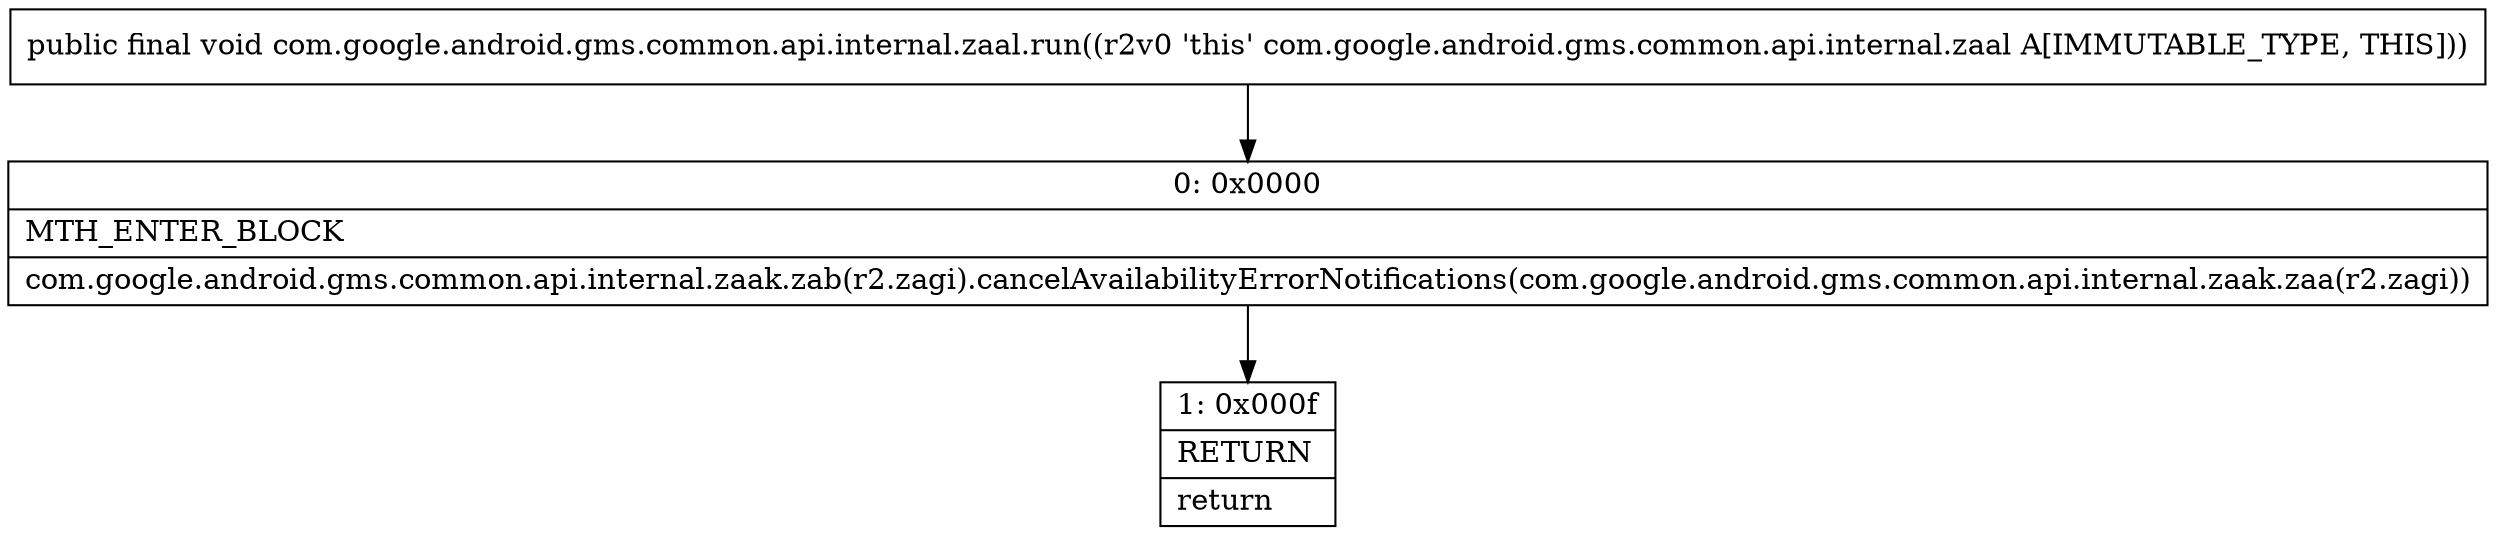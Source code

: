 digraph "CFG forcom.google.android.gms.common.api.internal.zaal.run()V" {
Node_0 [shape=record,label="{0\:\ 0x0000|MTH_ENTER_BLOCK\l|com.google.android.gms.common.api.internal.zaak.zab(r2.zagi).cancelAvailabilityErrorNotifications(com.google.android.gms.common.api.internal.zaak.zaa(r2.zagi))\l}"];
Node_1 [shape=record,label="{1\:\ 0x000f|RETURN\l|return\l}"];
MethodNode[shape=record,label="{public final void com.google.android.gms.common.api.internal.zaal.run((r2v0 'this' com.google.android.gms.common.api.internal.zaal A[IMMUTABLE_TYPE, THIS])) }"];
MethodNode -> Node_0;
Node_0 -> Node_1;
}

